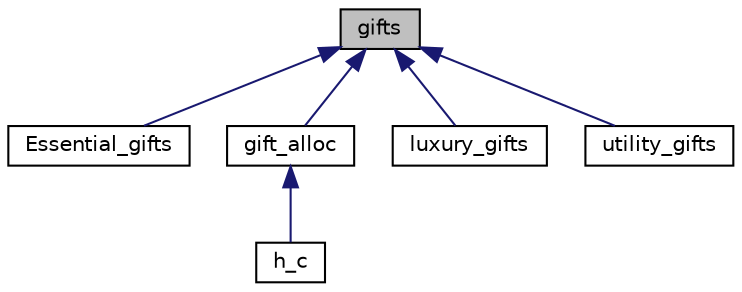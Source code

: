 digraph "gifts"
{
  edge [fontname="Helvetica",fontsize="10",labelfontname="Helvetica",labelfontsize="10"];
  node [fontname="Helvetica",fontsize="10",shape=record];
  Node1 [label="gifts",height=0.2,width=0.4,color="black", fillcolor="grey75", style="filled", fontcolor="black"];
  Node1 -> Node2 [dir="back",color="midnightblue",fontsize="10",style="solid",fontname="Helvetica"];
  Node2 [label="Essential_gifts",height=0.2,width=0.4,color="black", fillcolor="white", style="filled",URL="$classEssential__gifts.html",tooltip="Essential_gifts Class Stores the information about the Essential gifts. Inherits from gifts class..."];
  Node1 -> Node3 [dir="back",color="midnightblue",fontsize="10",style="solid",fontname="Helvetica"];
  Node3 [label="gift_alloc",height=0.2,width=0.4,color="black", fillcolor="white", style="filled",URL="$classgift__alloc.html",tooltip="Gift Allocating Class Stores the information about the gifts exchanged. Inherits from class gifts..."];
  Node3 -> Node4 [dir="back",color="midnightblue",fontsize="10",style="solid",fontname="Helvetica"];
  Node4 [label="h_c",height=0.2,width=0.4,color="black", fillcolor="white", style="filled",URL="$classh__c.html",tooltip="Happiness and Compatibility Class Stores the information about the happiness and compatibility of eac..."];
  Node1 -> Node5 [dir="back",color="midnightblue",fontsize="10",style="solid",fontname="Helvetica"];
  Node5 [label="luxury_gifts",height=0.2,width=0.4,color="black", fillcolor="white", style="filled",URL="$classluxury__gifts.html",tooltip="luxury_gifts Class Stores the information about the luxury gifts. Inherits from gifts class..."];
  Node1 -> Node6 [dir="back",color="midnightblue",fontsize="10",style="solid",fontname="Helvetica"];
  Node6 [label="utility_gifts",height=0.2,width=0.4,color="black", fillcolor="white", style="filled",URL="$classutility__gifts.html",tooltip="utility_gifts Class Stores the information about the utility gifts. Inherits from gifts class..."];
}
